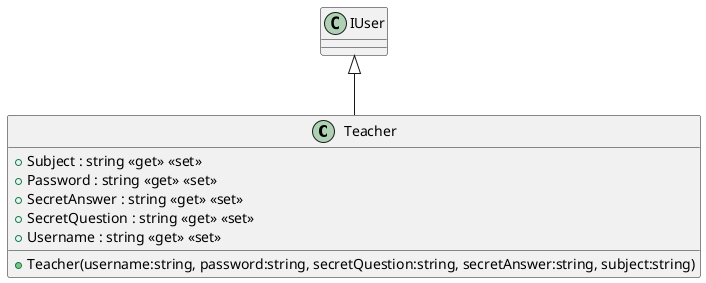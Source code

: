 @startuml
class Teacher {
    + Teacher(username:string, password:string, secretQuestion:string, secretAnswer:string, subject:string)
    + Subject : string <<get>> <<set>>
    + Password : string <<get>> <<set>>
    + SecretAnswer : string <<get>> <<set>>
    + SecretQuestion : string <<get>> <<set>>
    + Username : string <<get>> <<set>>
}
IUser <|-- Teacher
@enduml
